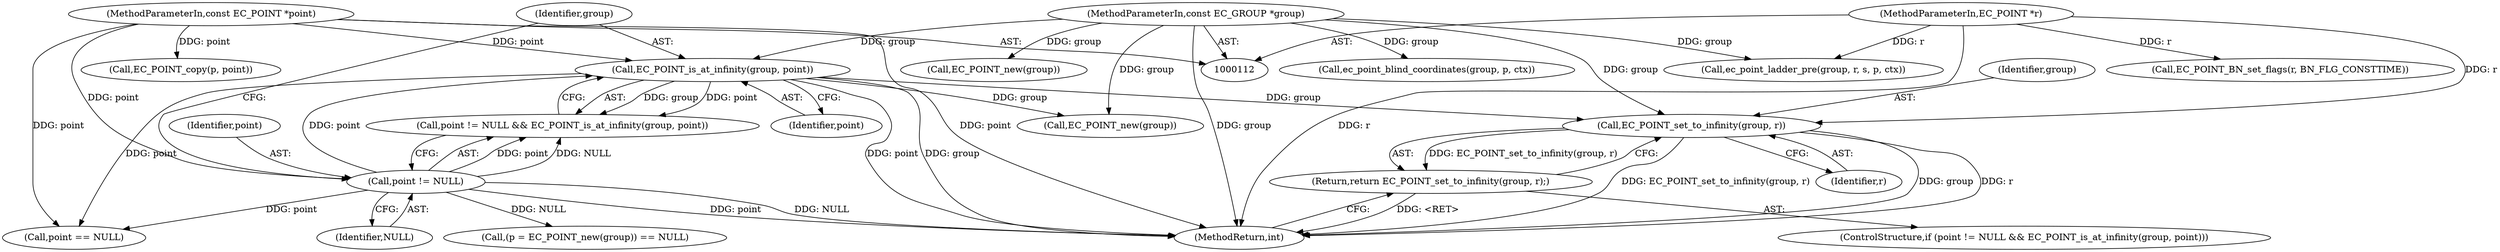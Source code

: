 digraph "0_openssl_b1d6d55ece1c26fa2829e2b819b038d7b6d692b4@pointer" {
"1000158" [label="(Call,EC_POINT_set_to_infinity(group, r))"];
"1000154" [label="(Call,EC_POINT_is_at_infinity(group, point))"];
"1000113" [label="(MethodParameterIn,const EC_GROUP *group)"];
"1000151" [label="(Call,point != NULL)"];
"1000116" [label="(MethodParameterIn,const EC_POINT *point)"];
"1000114" [label="(MethodParameterIn,EC_POINT *r)"];
"1000157" [label="(Return,return EC_POINT_set_to_infinity(group, r);)"];
"1000116" [label="(MethodParameterIn,const EC_POINT *point)"];
"1000464" [label="(Call,ec_point_blind_coordinates(group, p, ctx))"];
"1000151" [label="(Call,point != NULL)"];
"1000114" [label="(MethodParameterIn,EC_POINT *r)"];
"1000157" [label="(Return,return EC_POINT_set_to_infinity(group, r);)"];
"1000537" [label="(MethodReturn,int)"];
"1000196" [label="(Call,EC_POINT_new(group))"];
"1000475" [label="(Call,ec_point_ladder_pre(group, r, s, p, ctx))"];
"1000225" [label="(Call,EC_POINT_copy(p, point))"];
"1000205" [label="(Call,point == NULL)"];
"1000236" [label="(Call,EC_POINT_BN_set_flags(r, BN_FLG_CONSTTIME))"];
"1000113" [label="(MethodParameterIn,const EC_GROUP *group)"];
"1000190" [label="(Call,EC_POINT_new(group))"];
"1000156" [label="(Identifier,point)"];
"1000187" [label="(Call,(p = EC_POINT_new(group)) == NULL)"];
"1000150" [label="(Call,point != NULL && EC_POINT_is_at_infinity(group, point))"];
"1000152" [label="(Identifier,point)"];
"1000159" [label="(Identifier,group)"];
"1000149" [label="(ControlStructure,if (point != NULL && EC_POINT_is_at_infinity(group, point)))"];
"1000158" [label="(Call,EC_POINT_set_to_infinity(group, r))"];
"1000155" [label="(Identifier,group)"];
"1000154" [label="(Call,EC_POINT_is_at_infinity(group, point))"];
"1000160" [label="(Identifier,r)"];
"1000153" [label="(Identifier,NULL)"];
"1000158" -> "1000157"  [label="AST: "];
"1000158" -> "1000160"  [label="CFG: "];
"1000159" -> "1000158"  [label="AST: "];
"1000160" -> "1000158"  [label="AST: "];
"1000157" -> "1000158"  [label="CFG: "];
"1000158" -> "1000537"  [label="DDG: group"];
"1000158" -> "1000537"  [label="DDG: r"];
"1000158" -> "1000537"  [label="DDG: EC_POINT_set_to_infinity(group, r)"];
"1000158" -> "1000157"  [label="DDG: EC_POINT_set_to_infinity(group, r)"];
"1000154" -> "1000158"  [label="DDG: group"];
"1000113" -> "1000158"  [label="DDG: group"];
"1000114" -> "1000158"  [label="DDG: r"];
"1000154" -> "1000150"  [label="AST: "];
"1000154" -> "1000156"  [label="CFG: "];
"1000155" -> "1000154"  [label="AST: "];
"1000156" -> "1000154"  [label="AST: "];
"1000150" -> "1000154"  [label="CFG: "];
"1000154" -> "1000537"  [label="DDG: group"];
"1000154" -> "1000537"  [label="DDG: point"];
"1000154" -> "1000150"  [label="DDG: group"];
"1000154" -> "1000150"  [label="DDG: point"];
"1000113" -> "1000154"  [label="DDG: group"];
"1000151" -> "1000154"  [label="DDG: point"];
"1000116" -> "1000154"  [label="DDG: point"];
"1000154" -> "1000190"  [label="DDG: group"];
"1000154" -> "1000205"  [label="DDG: point"];
"1000113" -> "1000112"  [label="AST: "];
"1000113" -> "1000537"  [label="DDG: group"];
"1000113" -> "1000190"  [label="DDG: group"];
"1000113" -> "1000196"  [label="DDG: group"];
"1000113" -> "1000464"  [label="DDG: group"];
"1000113" -> "1000475"  [label="DDG: group"];
"1000151" -> "1000150"  [label="AST: "];
"1000151" -> "1000153"  [label="CFG: "];
"1000152" -> "1000151"  [label="AST: "];
"1000153" -> "1000151"  [label="AST: "];
"1000155" -> "1000151"  [label="CFG: "];
"1000150" -> "1000151"  [label="CFG: "];
"1000151" -> "1000537"  [label="DDG: point"];
"1000151" -> "1000537"  [label="DDG: NULL"];
"1000151" -> "1000150"  [label="DDG: point"];
"1000151" -> "1000150"  [label="DDG: NULL"];
"1000116" -> "1000151"  [label="DDG: point"];
"1000151" -> "1000187"  [label="DDG: NULL"];
"1000151" -> "1000205"  [label="DDG: point"];
"1000116" -> "1000112"  [label="AST: "];
"1000116" -> "1000537"  [label="DDG: point"];
"1000116" -> "1000205"  [label="DDG: point"];
"1000116" -> "1000225"  [label="DDG: point"];
"1000114" -> "1000112"  [label="AST: "];
"1000114" -> "1000537"  [label="DDG: r"];
"1000114" -> "1000236"  [label="DDG: r"];
"1000114" -> "1000475"  [label="DDG: r"];
"1000157" -> "1000149"  [label="AST: "];
"1000537" -> "1000157"  [label="CFG: "];
"1000157" -> "1000537"  [label="DDG: <RET>"];
}
